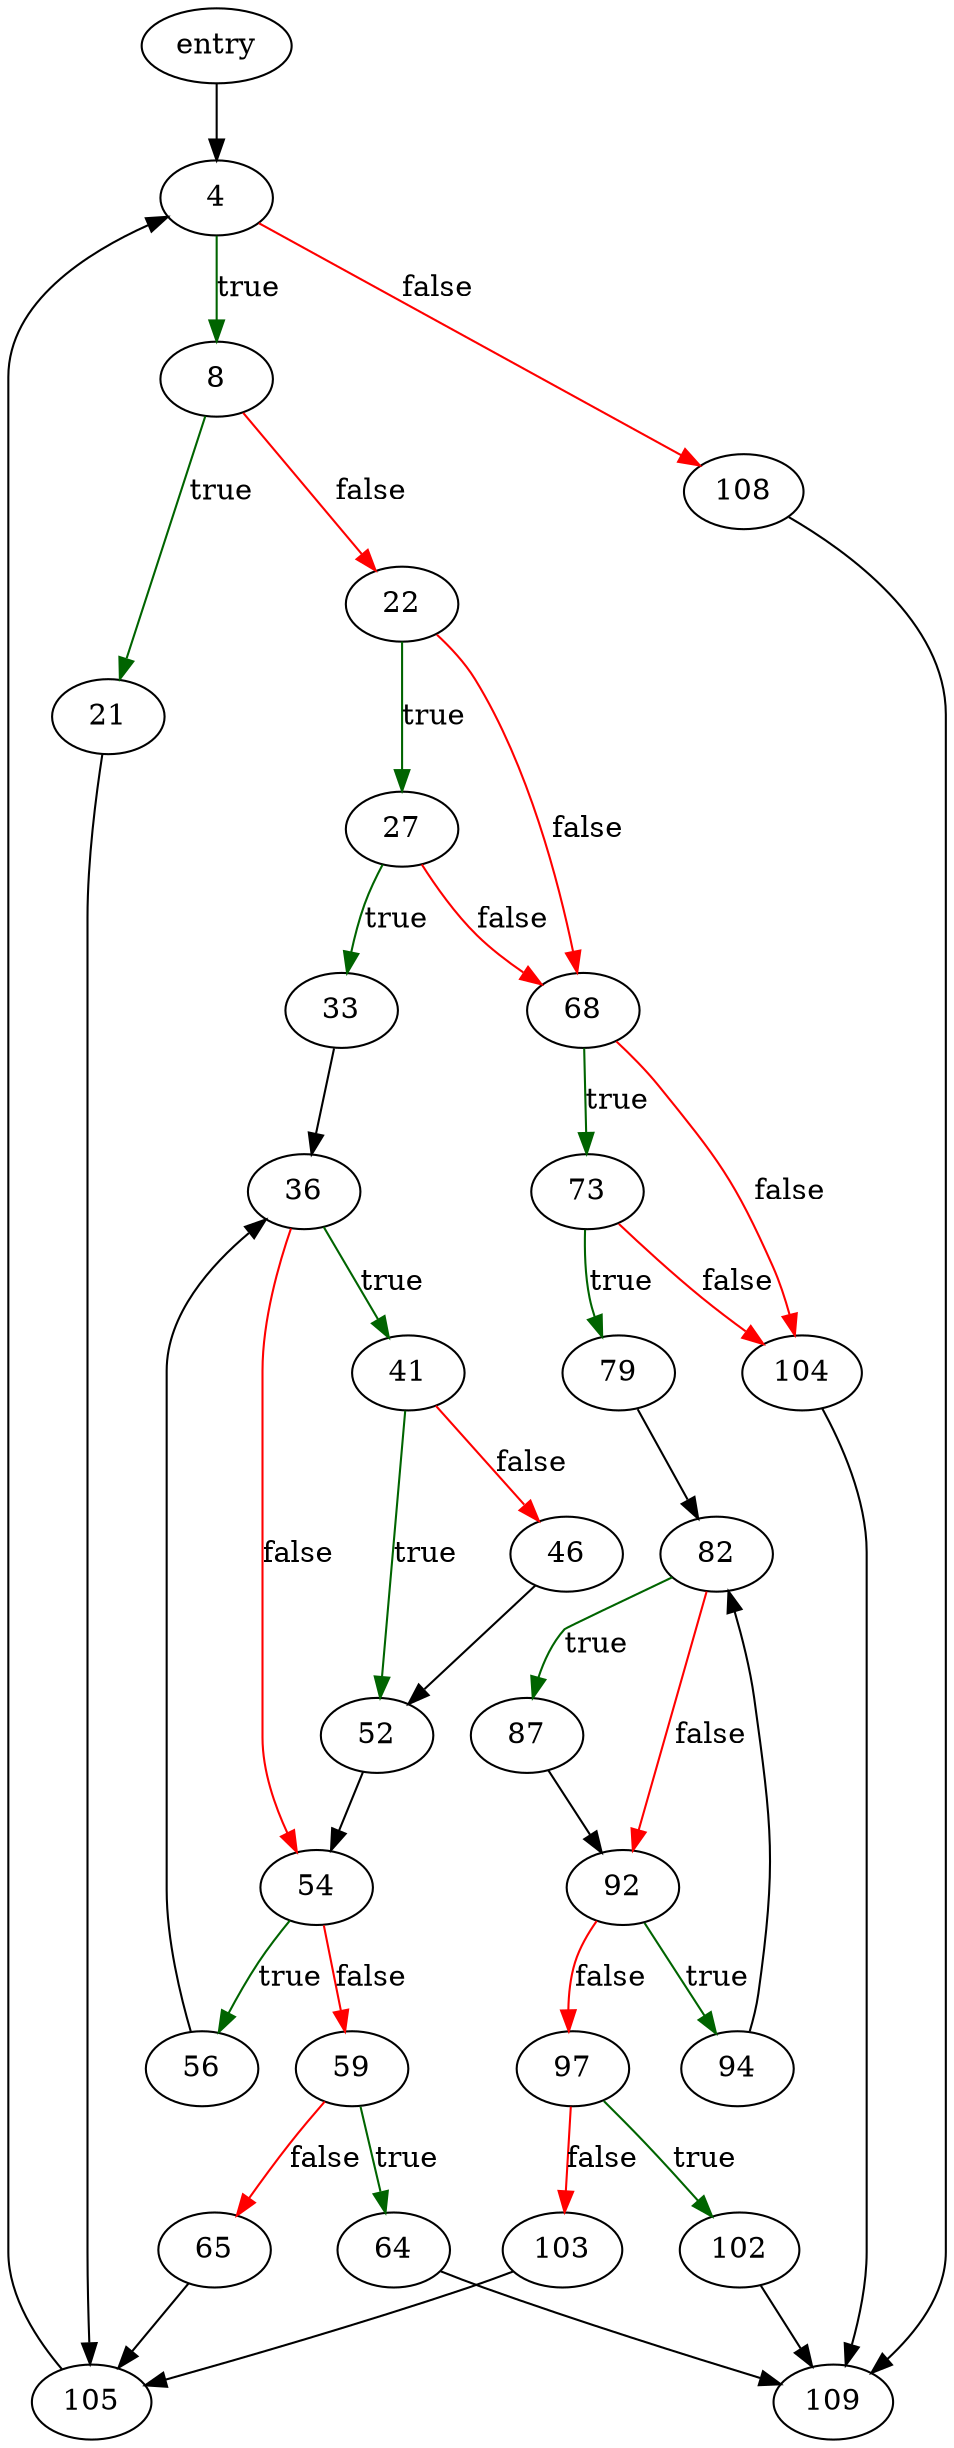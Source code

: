 digraph "_all_whitespace" {
	// Node definitions.
	1 [label=entry];
	4;
	8;
	21;
	22;
	27;
	33;
	36;
	41;
	46;
	52;
	54;
	56;
	59;
	64;
	65;
	68;
	73;
	79;
	82;
	87;
	92;
	94;
	97;
	102;
	103;
	104;
	105;
	108;
	109;

	// Edge definitions.
	1 -> 4;
	4 -> 8 [
		color=darkgreen
		label=true
	];
	4 -> 108 [
		color=red
		label=false
	];
	8 -> 21 [
		color=darkgreen
		label=true
	];
	8 -> 22 [
		color=red
		label=false
	];
	21 -> 105;
	22 -> 27 [
		color=darkgreen
		label=true
	];
	22 -> 68 [
		color=red
		label=false
	];
	27 -> 33 [
		color=darkgreen
		label=true
	];
	27 -> 68 [
		color=red
		label=false
	];
	33 -> 36;
	36 -> 41 [
		color=darkgreen
		label=true
	];
	36 -> 54 [
		color=red
		label=false
	];
	41 -> 46 [
		color=red
		label=false
	];
	41 -> 52 [
		color=darkgreen
		label=true
	];
	46 -> 52;
	52 -> 54;
	54 -> 56 [
		color=darkgreen
		label=true
	];
	54 -> 59 [
		color=red
		label=false
	];
	56 -> 36;
	59 -> 64 [
		color=darkgreen
		label=true
	];
	59 -> 65 [
		color=red
		label=false
	];
	64 -> 109;
	65 -> 105;
	68 -> 73 [
		color=darkgreen
		label=true
	];
	68 -> 104 [
		color=red
		label=false
	];
	73 -> 79 [
		color=darkgreen
		label=true
	];
	73 -> 104 [
		color=red
		label=false
	];
	79 -> 82;
	82 -> 87 [
		color=darkgreen
		label=true
	];
	82 -> 92 [
		color=red
		label=false
	];
	87 -> 92;
	92 -> 94 [
		color=darkgreen
		label=true
	];
	92 -> 97 [
		color=red
		label=false
	];
	94 -> 82;
	97 -> 102 [
		color=darkgreen
		label=true
	];
	97 -> 103 [
		color=red
		label=false
	];
	102 -> 109;
	103 -> 105;
	104 -> 109;
	105 -> 4;
	108 -> 109;
}